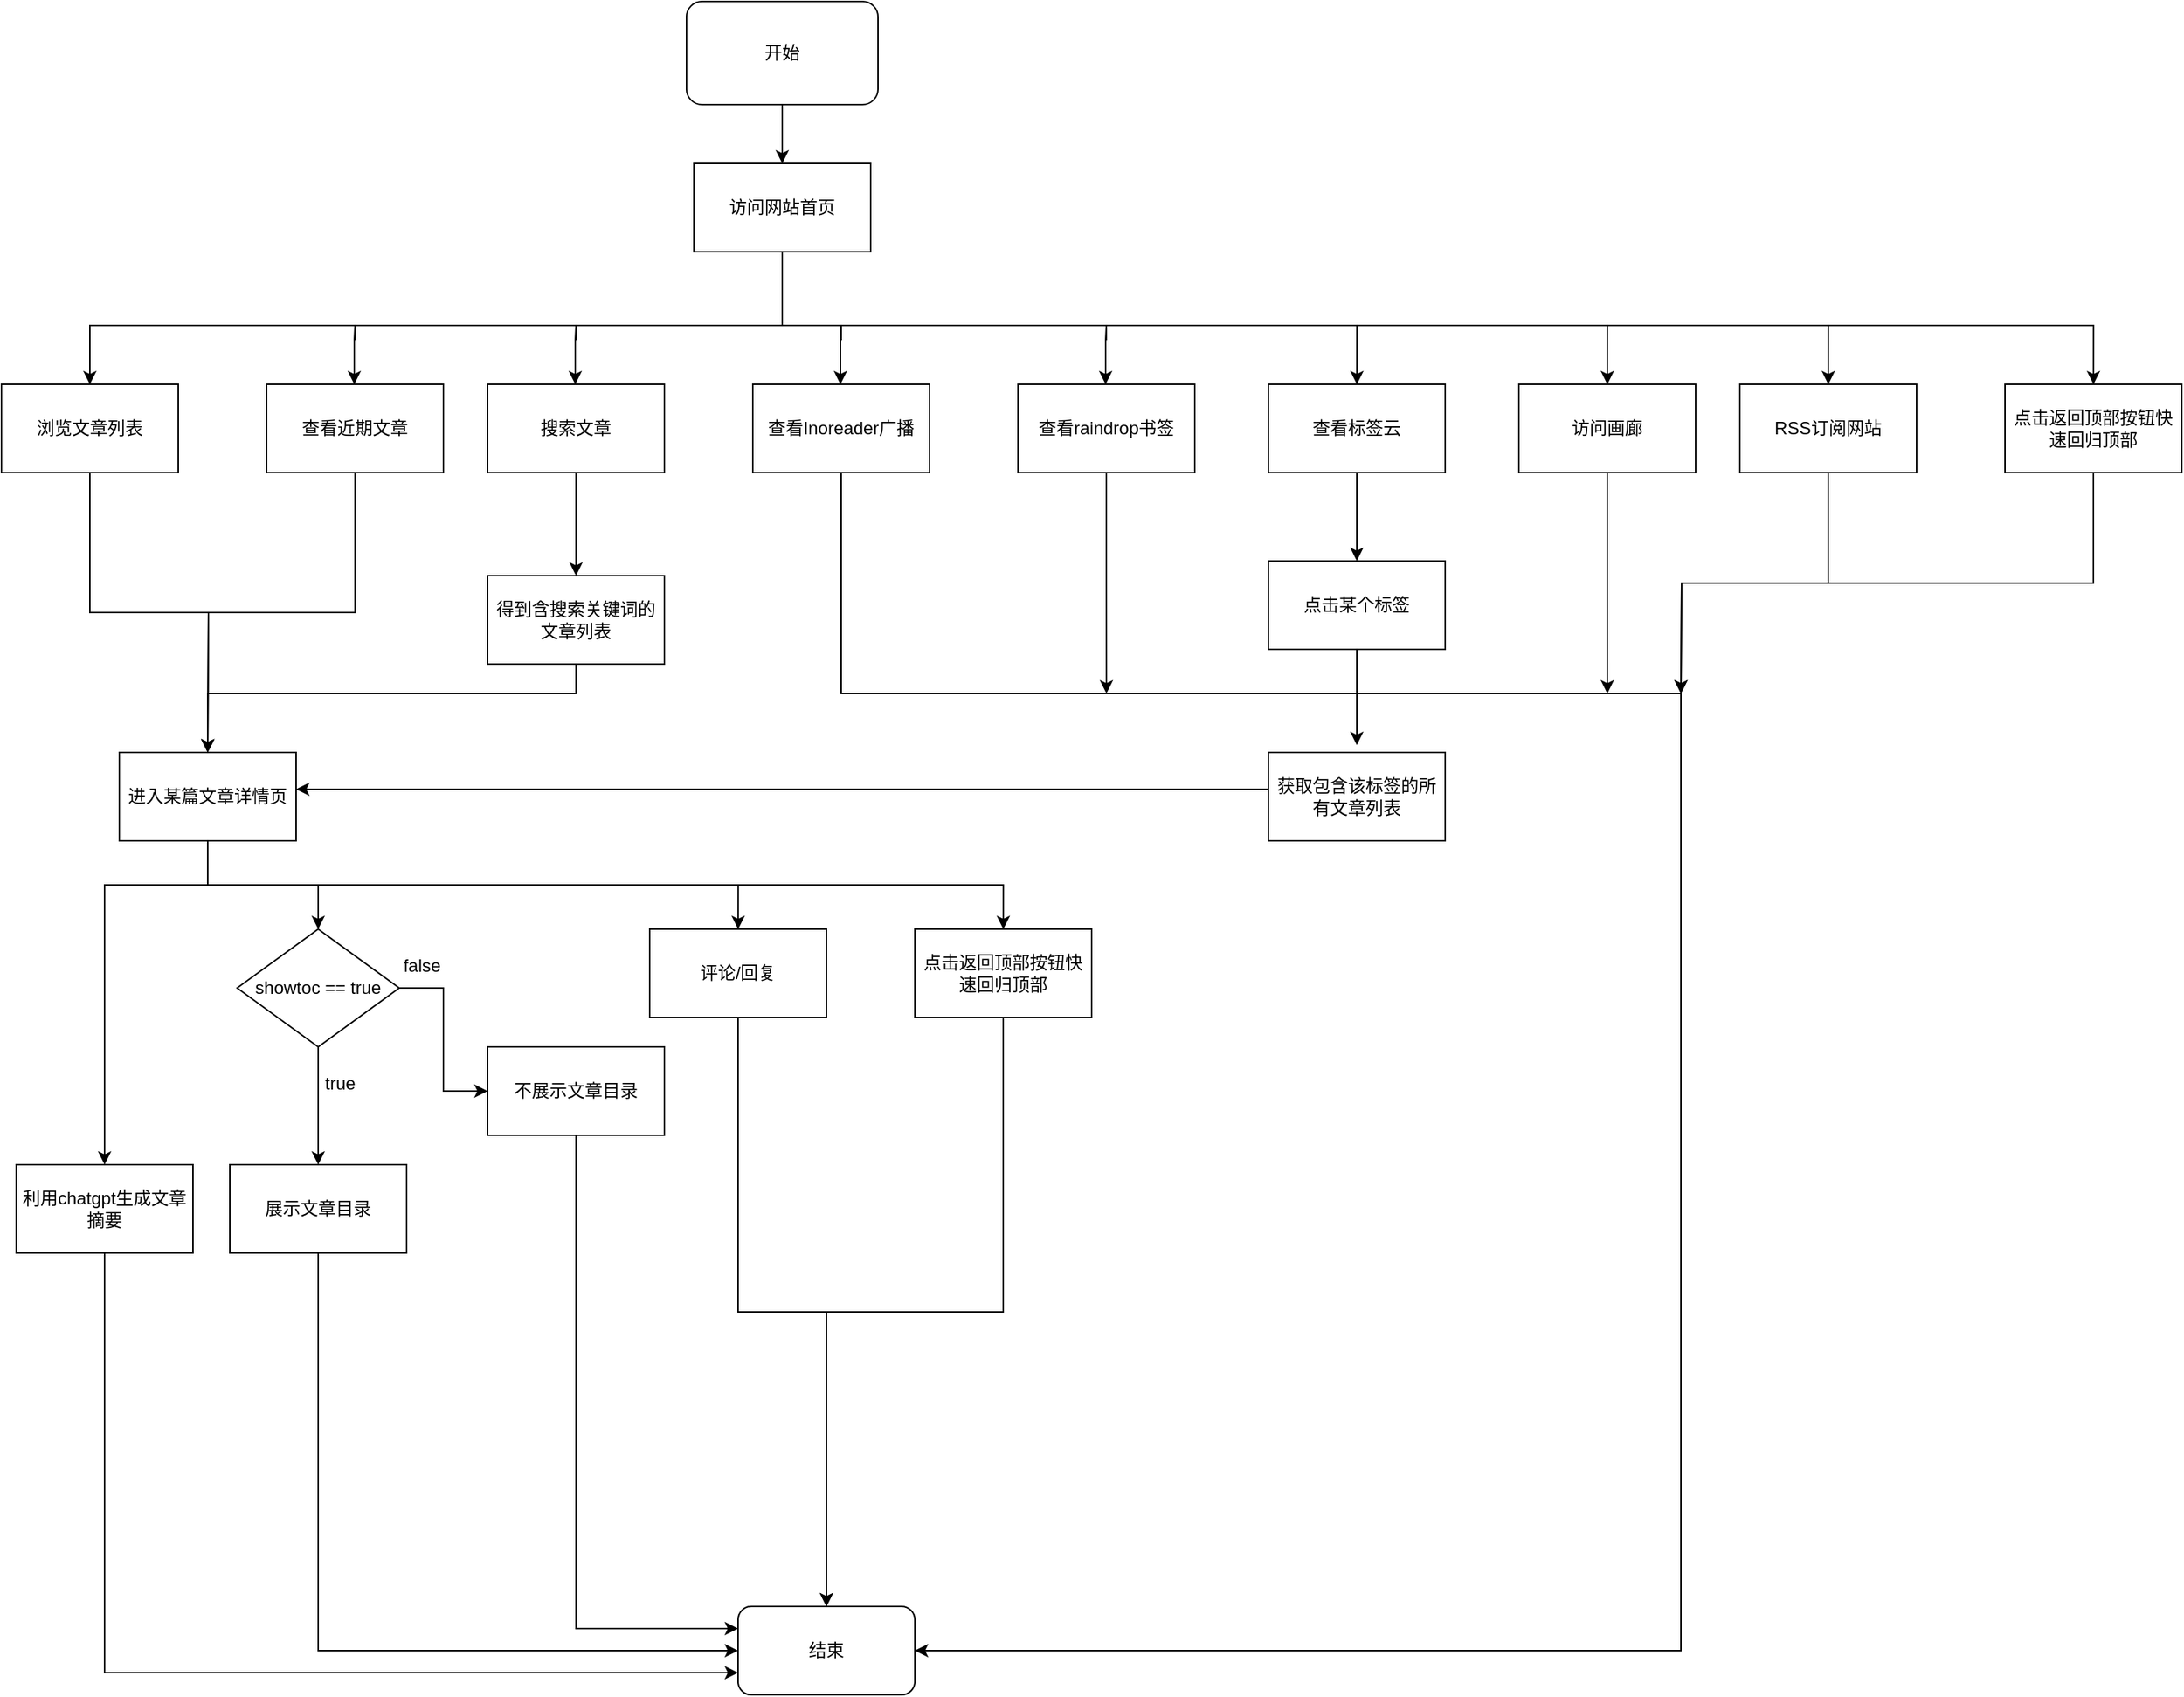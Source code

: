 <mxfile version="21.1.7" type="github">
  <diagram name="Page-1" id="w_ny85UPIUxhpSExAoRE">
    <mxGraphModel dx="2694" dy="1174" grid="1" gridSize="10" guides="1" tooltips="1" connect="1" arrows="1" fold="1" page="1" pageScale="1" pageWidth="850" pageHeight="1100" math="0" shadow="0">
      <root>
        <mxCell id="0" />
        <mxCell id="1" parent="0" />
        <mxCell id="nsbKtgYpBD2MVpABCppo-12" style="edgeStyle=orthogonalEdgeStyle;rounded=0;orthogonalLoop=1;jettySize=auto;html=1;exitX=0.5;exitY=1;exitDx=0;exitDy=0;entryX=0.5;entryY=0;entryDx=0;entryDy=0;" edge="1" parent="1" source="nsbKtgYpBD2MVpABCppo-1" target="nsbKtgYpBD2MVpABCppo-2">
          <mxGeometry relative="1" as="geometry" />
        </mxCell>
        <mxCell id="nsbKtgYpBD2MVpABCppo-1" value="开始" style="rounded=1;whiteSpace=wrap;html=1;" vertex="1" parent="1">
          <mxGeometry x="475" y="30" width="130" height="70" as="geometry" />
        </mxCell>
        <mxCell id="nsbKtgYpBD2MVpABCppo-39" style="edgeStyle=orthogonalEdgeStyle;rounded=0;orthogonalLoop=1;jettySize=auto;html=1;exitX=0.5;exitY=1;exitDx=0;exitDy=0;" edge="1" parent="1" source="nsbKtgYpBD2MVpABCppo-2">
          <mxGeometry relative="1" as="geometry">
            <mxPoint x="930.059" y="290" as="targetPoint" />
            <Array as="points">
              <mxPoint x="540" y="250" />
              <mxPoint x="930" y="250" />
            </Array>
          </mxGeometry>
        </mxCell>
        <mxCell id="nsbKtgYpBD2MVpABCppo-44" style="edgeStyle=orthogonalEdgeStyle;rounded=0;orthogonalLoop=1;jettySize=auto;html=1;exitX=0.5;exitY=1;exitDx=0;exitDy=0;entryX=0.5;entryY=0;entryDx=0;entryDy=0;" edge="1" parent="1" source="nsbKtgYpBD2MVpABCppo-2">
          <mxGeometry relative="1" as="geometry">
            <mxPoint x="70" y="290" as="targetPoint" />
            <Array as="points">
              <mxPoint x="540" y="250" />
              <mxPoint x="70" y="250" />
            </Array>
          </mxGeometry>
        </mxCell>
        <mxCell id="nsbKtgYpBD2MVpABCppo-50" style="edgeStyle=orthogonalEdgeStyle;rounded=0;orthogonalLoop=1;jettySize=auto;html=1;exitX=0.5;exitY=1;exitDx=0;exitDy=0;" edge="1" parent="1" source="nsbKtgYpBD2MVpABCppo-2">
          <mxGeometry relative="1" as="geometry">
            <mxPoint x="1100.059" y="290" as="targetPoint" />
            <Array as="points">
              <mxPoint x="540" y="250" />
              <mxPoint x="1100" y="250" />
            </Array>
          </mxGeometry>
        </mxCell>
        <mxCell id="nsbKtgYpBD2MVpABCppo-51" style="edgeStyle=orthogonalEdgeStyle;rounded=0;orthogonalLoop=1;jettySize=auto;html=1;exitX=0.5;exitY=1;exitDx=0;exitDy=0;" edge="1" parent="1" source="nsbKtgYpBD2MVpABCppo-2">
          <mxGeometry relative="1" as="geometry">
            <mxPoint x="1250.059" y="290" as="targetPoint" />
            <Array as="points">
              <mxPoint x="540" y="250" />
              <mxPoint x="1250" y="250" />
            </Array>
          </mxGeometry>
        </mxCell>
        <mxCell id="nsbKtgYpBD2MVpABCppo-55" style="edgeStyle=orthogonalEdgeStyle;rounded=0;orthogonalLoop=1;jettySize=auto;html=1;exitX=0.5;exitY=1;exitDx=0;exitDy=0;" edge="1" parent="1" source="nsbKtgYpBD2MVpABCppo-2">
          <mxGeometry relative="1" as="geometry">
            <mxPoint x="1430.059" y="290" as="targetPoint" />
            <Array as="points">
              <mxPoint x="540" y="250" />
              <mxPoint x="1430" y="250" />
            </Array>
          </mxGeometry>
        </mxCell>
        <mxCell id="nsbKtgYpBD2MVpABCppo-2" value="访问网站首页" style="rounded=0;whiteSpace=wrap;html=1;" vertex="1" parent="1">
          <mxGeometry x="480" y="140" width="120" height="60" as="geometry" />
        </mxCell>
        <mxCell id="nsbKtgYpBD2MVpABCppo-11" value="" style="edgeStyle=orthogonalEdgeStyle;rounded=0;orthogonalLoop=1;jettySize=auto;html=1;" edge="1" parent="1">
          <mxGeometry relative="1" as="geometry">
            <mxPoint x="400" y="350" as="sourcePoint" />
            <mxPoint x="400" y="420" as="targetPoint" />
          </mxGeometry>
        </mxCell>
        <mxCell id="nsbKtgYpBD2MVpABCppo-31" style="edgeStyle=orthogonalEdgeStyle;rounded=0;orthogonalLoop=1;jettySize=auto;html=1;exitX=0.5;exitY=1;exitDx=0;exitDy=0;entryX=0.5;entryY=0;entryDx=0;entryDy=0;" edge="1" parent="1">
          <mxGeometry relative="1" as="geometry">
            <mxPoint x="930" y="350" as="sourcePoint" />
            <mxPoint x="930" y="410" as="targetPoint" />
          </mxGeometry>
        </mxCell>
        <mxCell id="nsbKtgYpBD2MVpABCppo-19" style="edgeStyle=orthogonalEdgeStyle;rounded=0;orthogonalLoop=1;jettySize=auto;html=1;entryX=0.5;entryY=0;entryDx=0;entryDy=0;" edge="1" parent="1" target="nsbKtgYpBD2MVpABCppo-72">
          <mxGeometry relative="1" as="geometry">
            <mxPoint x="150.059" y="590" as="sourcePoint" />
            <mxPoint x="80" y="660" as="targetPoint" />
            <Array as="points">
              <mxPoint x="150" y="630" />
              <mxPoint x="80" y="630" />
            </Array>
          </mxGeometry>
        </mxCell>
        <mxCell id="nsbKtgYpBD2MVpABCppo-48" style="edgeStyle=orthogonalEdgeStyle;rounded=0;orthogonalLoop=1;jettySize=auto;html=1;exitX=0.5;exitY=1;exitDx=0;exitDy=0;" edge="1" parent="1">
          <mxGeometry relative="1" as="geometry">
            <mxPoint x="150" y="590" as="sourcePoint" />
            <mxPoint x="510.059" y="660" as="targetPoint" />
            <Array as="points">
              <mxPoint x="150" y="630" />
              <mxPoint x="510" y="630" />
            </Array>
          </mxGeometry>
        </mxCell>
        <mxCell id="nsbKtgYpBD2MVpABCppo-54" style="edgeStyle=orthogonalEdgeStyle;rounded=0;orthogonalLoop=1;jettySize=auto;html=1;exitX=0.5;exitY=1;exitDx=0;exitDy=0;" edge="1" parent="1">
          <mxGeometry relative="1" as="geometry">
            <mxPoint x="150" y="590" as="sourcePoint" />
            <mxPoint x="690.059" y="660" as="targetPoint" />
            <Array as="points">
              <mxPoint x="150" y="630" />
              <mxPoint x="690" y="630" />
            </Array>
          </mxGeometry>
        </mxCell>
        <mxCell id="nsbKtgYpBD2MVpABCppo-18" value="" style="edgeStyle=orthogonalEdgeStyle;rounded=0;orthogonalLoop=1;jettySize=auto;html=1;" edge="1" parent="1" source="nsbKtgYpBD2MVpABCppo-16" target="nsbKtgYpBD2MVpABCppo-17">
          <mxGeometry relative="1" as="geometry" />
        </mxCell>
        <mxCell id="nsbKtgYpBD2MVpABCppo-74" style="edgeStyle=orthogonalEdgeStyle;rounded=0;orthogonalLoop=1;jettySize=auto;html=1;exitX=1;exitY=0.5;exitDx=0;exitDy=0;entryX=0;entryY=0.5;entryDx=0;entryDy=0;" edge="1" parent="1" source="nsbKtgYpBD2MVpABCppo-16" target="nsbKtgYpBD2MVpABCppo-73">
          <mxGeometry relative="1" as="geometry" />
        </mxCell>
        <mxCell id="nsbKtgYpBD2MVpABCppo-16" value="showtoc == true" style="rhombus;whiteSpace=wrap;html=1;" vertex="1" parent="1">
          <mxGeometry x="170" y="660" width="110" height="80" as="geometry" />
        </mxCell>
        <mxCell id="nsbKtgYpBD2MVpABCppo-80" style="edgeStyle=orthogonalEdgeStyle;rounded=0;orthogonalLoop=1;jettySize=auto;html=1;exitX=0.5;exitY=1;exitDx=0;exitDy=0;entryX=0;entryY=0.5;entryDx=0;entryDy=0;" edge="1" parent="1" source="nsbKtgYpBD2MVpABCppo-17" target="nsbKtgYpBD2MVpABCppo-56">
          <mxGeometry relative="1" as="geometry" />
        </mxCell>
        <mxCell id="nsbKtgYpBD2MVpABCppo-17" value="展示文章目录" style="whiteSpace=wrap;html=1;" vertex="1" parent="1">
          <mxGeometry x="165" y="820" width="120" height="60" as="geometry" />
        </mxCell>
        <mxCell id="nsbKtgYpBD2MVpABCppo-21" value="" style="endArrow=classic;html=1;rounded=0;exitX=0.5;exitY=1;exitDx=0;exitDy=0;entryX=0.5;entryY=0;entryDx=0;entryDy=0;" edge="1" parent="1" target="nsbKtgYpBD2MVpABCppo-16">
          <mxGeometry width="50" height="50" relative="1" as="geometry">
            <mxPoint x="150" y="590" as="sourcePoint" />
            <mxPoint x="275" y="590" as="targetPoint" />
            <Array as="points">
              <mxPoint x="150" y="630" />
              <mxPoint x="225" y="630" />
            </Array>
          </mxGeometry>
        </mxCell>
        <mxCell id="nsbKtgYpBD2MVpABCppo-22" value="true" style="text;html=1;strokeColor=none;fillColor=none;align=center;verticalAlign=middle;whiteSpace=wrap;rounded=0;" vertex="1" parent="1">
          <mxGeometry x="210" y="750" width="60" height="30" as="geometry" />
        </mxCell>
        <mxCell id="nsbKtgYpBD2MVpABCppo-32" style="edgeStyle=orthogonalEdgeStyle;rounded=0;orthogonalLoop=1;jettySize=auto;html=1;exitX=0.5;exitY=1;exitDx=0;exitDy=0;entryX=0.5;entryY=0;entryDx=0;entryDy=0;" edge="1" parent="1">
          <mxGeometry relative="1" as="geometry">
            <mxPoint x="930" y="470" as="sourcePoint" />
            <mxPoint x="930" y="535" as="targetPoint" />
          </mxGeometry>
        </mxCell>
        <mxCell id="nsbKtgYpBD2MVpABCppo-30" style="edgeStyle=orthogonalEdgeStyle;rounded=0;orthogonalLoop=1;jettySize=auto;html=1;entryX=1;entryY=0.5;entryDx=0;entryDy=0;" edge="1" parent="1">
          <mxGeometry relative="1" as="geometry">
            <mxPoint x="870" y="565" as="sourcePoint" />
            <mxPoint x="210" y="565" as="targetPoint" />
          </mxGeometry>
        </mxCell>
        <mxCell id="nsbKtgYpBD2MVpABCppo-36" value="" style="endArrow=classic;html=1;rounded=0;" edge="1" parent="1">
          <mxGeometry width="50" height="50" relative="1" as="geometry">
            <mxPoint x="250" y="260" as="sourcePoint" />
            <mxPoint x="249.5" y="290" as="targetPoint" />
            <Array as="points">
              <mxPoint x="250" y="250" />
              <mxPoint x="249.5" y="260" />
            </Array>
          </mxGeometry>
        </mxCell>
        <mxCell id="nsbKtgYpBD2MVpABCppo-37" value="" style="endArrow=classic;html=1;rounded=0;" edge="1" parent="1">
          <mxGeometry width="50" height="50" relative="1" as="geometry">
            <mxPoint x="400" y="260" as="sourcePoint" />
            <mxPoint x="399.5" y="290" as="targetPoint" />
            <Array as="points">
              <mxPoint x="400" y="250" />
              <mxPoint x="399.5" y="260" />
            </Array>
          </mxGeometry>
        </mxCell>
        <mxCell id="nsbKtgYpBD2MVpABCppo-42" value="" style="endArrow=classic;html=1;rounded=0;" edge="1" parent="1">
          <mxGeometry width="50" height="50" relative="1" as="geometry">
            <mxPoint x="580" y="260" as="sourcePoint" />
            <mxPoint x="579.5" y="290" as="targetPoint" />
            <Array as="points">
              <mxPoint x="580" y="250" />
              <mxPoint x="579.5" y="260" />
            </Array>
          </mxGeometry>
        </mxCell>
        <mxCell id="nsbKtgYpBD2MVpABCppo-43" value="" style="endArrow=classic;html=1;rounded=0;" edge="1" parent="1">
          <mxGeometry width="50" height="50" relative="1" as="geometry">
            <mxPoint x="760" y="260" as="sourcePoint" />
            <mxPoint x="759.5" y="290" as="targetPoint" />
            <Array as="points">
              <mxPoint x="760" y="250" />
              <mxPoint x="759.5" y="260" />
            </Array>
          </mxGeometry>
        </mxCell>
        <mxCell id="nsbKtgYpBD2MVpABCppo-56" value="结束" style="rounded=1;whiteSpace=wrap;html=1;" vertex="1" parent="1">
          <mxGeometry x="510" y="1120" width="120" height="60" as="geometry" />
        </mxCell>
        <mxCell id="nsbKtgYpBD2MVpABCppo-58" style="edgeStyle=orthogonalEdgeStyle;rounded=0;orthogonalLoop=1;jettySize=auto;html=1;exitX=0.5;exitY=1;exitDx=0;exitDy=0;entryX=0.5;entryY=0;entryDx=0;entryDy=0;" edge="1" parent="1" source="nsbKtgYpBD2MVpABCppo-57">
          <mxGeometry relative="1" as="geometry">
            <mxPoint x="150" y="540" as="targetPoint" />
          </mxGeometry>
        </mxCell>
        <mxCell id="nsbKtgYpBD2MVpABCppo-57" value="浏览文章列表" style="rounded=0;whiteSpace=wrap;html=1;" vertex="1" parent="1">
          <mxGeometry x="10" y="290" width="120" height="60" as="geometry" />
        </mxCell>
        <mxCell id="nsbKtgYpBD2MVpABCppo-60" style="edgeStyle=orthogonalEdgeStyle;rounded=0;orthogonalLoop=1;jettySize=auto;html=1;exitX=0.5;exitY=1;exitDx=0;exitDy=0;entryX=0.5;entryY=0;entryDx=0;entryDy=0;" edge="1" parent="1" source="nsbKtgYpBD2MVpABCppo-59">
          <mxGeometry relative="1" as="geometry">
            <mxPoint x="150" y="540" as="targetPoint" />
          </mxGeometry>
        </mxCell>
        <mxCell id="nsbKtgYpBD2MVpABCppo-59" value="查看近期文章" style="rounded=0;whiteSpace=wrap;html=1;" vertex="1" parent="1">
          <mxGeometry x="190" y="290" width="120" height="60" as="geometry" />
        </mxCell>
        <mxCell id="nsbKtgYpBD2MVpABCppo-61" value="搜索文章" style="rounded=0;whiteSpace=wrap;html=1;" vertex="1" parent="1">
          <mxGeometry x="340" y="290" width="120" height="60" as="geometry" />
        </mxCell>
        <mxCell id="nsbKtgYpBD2MVpABCppo-93" style="edgeStyle=orthogonalEdgeStyle;rounded=0;orthogonalLoop=1;jettySize=auto;html=1;exitX=0.5;exitY=1;exitDx=0;exitDy=0;entryX=0.5;entryY=0;entryDx=0;entryDy=0;" edge="1" parent="1" source="nsbKtgYpBD2MVpABCppo-62" target="nsbKtgYpBD2MVpABCppo-71">
          <mxGeometry relative="1" as="geometry">
            <Array as="points">
              <mxPoint x="400" y="500" />
              <mxPoint x="150" y="500" />
            </Array>
          </mxGeometry>
        </mxCell>
        <mxCell id="nsbKtgYpBD2MVpABCppo-62" value="得到含搜索关键词的文章列表" style="rounded=0;whiteSpace=wrap;html=1;" vertex="1" parent="1">
          <mxGeometry x="340" y="420" width="120" height="60" as="geometry" />
        </mxCell>
        <mxCell id="nsbKtgYpBD2MVpABCppo-95" style="edgeStyle=orthogonalEdgeStyle;rounded=0;orthogonalLoop=1;jettySize=auto;html=1;exitX=0.5;exitY=1;exitDx=0;exitDy=0;entryX=1;entryY=0.5;entryDx=0;entryDy=0;" edge="1" parent="1" source="nsbKtgYpBD2MVpABCppo-63" target="nsbKtgYpBD2MVpABCppo-56">
          <mxGeometry relative="1" as="geometry">
            <mxPoint x="1110" y="850" as="targetPoint" />
            <Array as="points">
              <mxPoint x="580" y="500" />
              <mxPoint x="1150" y="500" />
              <mxPoint x="1150" y="1150" />
            </Array>
          </mxGeometry>
        </mxCell>
        <mxCell id="nsbKtgYpBD2MVpABCppo-63" value="查看Inoreader广播" style="rounded=0;whiteSpace=wrap;html=1;" vertex="1" parent="1">
          <mxGeometry x="520" y="290" width="120" height="60" as="geometry" />
        </mxCell>
        <mxCell id="nsbKtgYpBD2MVpABCppo-87" style="edgeStyle=orthogonalEdgeStyle;rounded=0;orthogonalLoop=1;jettySize=auto;html=1;exitX=0.5;exitY=1;exitDx=0;exitDy=0;" edge="1" parent="1" source="nsbKtgYpBD2MVpABCppo-64">
          <mxGeometry relative="1" as="geometry">
            <mxPoint x="760.059" y="500" as="targetPoint" />
          </mxGeometry>
        </mxCell>
        <mxCell id="nsbKtgYpBD2MVpABCppo-64" value="查看raindrop书签" style="rounded=0;whiteSpace=wrap;html=1;" vertex="1" parent="1">
          <mxGeometry x="700" y="290" width="120" height="60" as="geometry" />
        </mxCell>
        <mxCell id="nsbKtgYpBD2MVpABCppo-65" value="查看标签云" style="rounded=0;whiteSpace=wrap;html=1;" vertex="1" parent="1">
          <mxGeometry x="870" y="290" width="120" height="60" as="geometry" />
        </mxCell>
        <mxCell id="nsbKtgYpBD2MVpABCppo-66" value="点击某个标签" style="rounded=0;whiteSpace=wrap;html=1;" vertex="1" parent="1">
          <mxGeometry x="870" y="410" width="120" height="60" as="geometry" />
        </mxCell>
        <mxCell id="nsbKtgYpBD2MVpABCppo-67" value="获取包含该标签的所有文章列表" style="rounded=0;whiteSpace=wrap;html=1;" vertex="1" parent="1">
          <mxGeometry x="870" y="540" width="120" height="60" as="geometry" />
        </mxCell>
        <mxCell id="nsbKtgYpBD2MVpABCppo-88" style="edgeStyle=orthogonalEdgeStyle;rounded=0;orthogonalLoop=1;jettySize=auto;html=1;exitX=0.5;exitY=1;exitDx=0;exitDy=0;" edge="1" parent="1" source="nsbKtgYpBD2MVpABCppo-68">
          <mxGeometry relative="1" as="geometry">
            <mxPoint x="1100.059" y="500" as="targetPoint" />
          </mxGeometry>
        </mxCell>
        <mxCell id="nsbKtgYpBD2MVpABCppo-68" value="访问画廊" style="rounded=0;whiteSpace=wrap;html=1;" vertex="1" parent="1">
          <mxGeometry x="1040" y="290" width="120" height="60" as="geometry" />
        </mxCell>
        <mxCell id="nsbKtgYpBD2MVpABCppo-89" style="edgeStyle=orthogonalEdgeStyle;rounded=0;orthogonalLoop=1;jettySize=auto;html=1;exitX=0.5;exitY=1;exitDx=0;exitDy=0;" edge="1" parent="1" source="nsbKtgYpBD2MVpABCppo-69">
          <mxGeometry relative="1" as="geometry">
            <mxPoint x="1150" y="500" as="targetPoint" />
          </mxGeometry>
        </mxCell>
        <mxCell id="nsbKtgYpBD2MVpABCppo-69" value="RSS订阅网站" style="rounded=0;whiteSpace=wrap;html=1;" vertex="1" parent="1">
          <mxGeometry x="1190" y="290" width="120" height="60" as="geometry" />
        </mxCell>
        <mxCell id="nsbKtgYpBD2MVpABCppo-90" style="edgeStyle=orthogonalEdgeStyle;rounded=0;orthogonalLoop=1;jettySize=auto;html=1;exitX=0.5;exitY=1;exitDx=0;exitDy=0;" edge="1" parent="1" source="nsbKtgYpBD2MVpABCppo-70">
          <mxGeometry relative="1" as="geometry">
            <mxPoint x="1150" y="500" as="targetPoint" />
          </mxGeometry>
        </mxCell>
        <mxCell id="nsbKtgYpBD2MVpABCppo-70" value="点击返回顶部按钮快速回归顶部" style="rounded=0;whiteSpace=wrap;html=1;" vertex="1" parent="1">
          <mxGeometry x="1370" y="290" width="120" height="60" as="geometry" />
        </mxCell>
        <mxCell id="nsbKtgYpBD2MVpABCppo-71" value="进入某篇文章详情页" style="rounded=0;whiteSpace=wrap;html=1;" vertex="1" parent="1">
          <mxGeometry x="90" y="540" width="120" height="60" as="geometry" />
        </mxCell>
        <mxCell id="nsbKtgYpBD2MVpABCppo-79" style="edgeStyle=orthogonalEdgeStyle;rounded=0;orthogonalLoop=1;jettySize=auto;html=1;exitX=0.5;exitY=1;exitDx=0;exitDy=0;entryX=0;entryY=0.75;entryDx=0;entryDy=0;" edge="1" parent="1" source="nsbKtgYpBD2MVpABCppo-72" target="nsbKtgYpBD2MVpABCppo-56">
          <mxGeometry relative="1" as="geometry" />
        </mxCell>
        <mxCell id="nsbKtgYpBD2MVpABCppo-72" value="利用chatgpt生成文章摘要" style="rounded=0;whiteSpace=wrap;html=1;" vertex="1" parent="1">
          <mxGeometry x="20" y="820" width="120" height="60" as="geometry" />
        </mxCell>
        <mxCell id="nsbKtgYpBD2MVpABCppo-81" style="edgeStyle=orthogonalEdgeStyle;rounded=0;orthogonalLoop=1;jettySize=auto;html=1;exitX=0.5;exitY=1;exitDx=0;exitDy=0;entryX=0;entryY=0.25;entryDx=0;entryDy=0;" edge="1" parent="1" source="nsbKtgYpBD2MVpABCppo-73" target="nsbKtgYpBD2MVpABCppo-56">
          <mxGeometry relative="1" as="geometry" />
        </mxCell>
        <mxCell id="nsbKtgYpBD2MVpABCppo-73" value="不展示文章目录" style="rounded=0;whiteSpace=wrap;html=1;" vertex="1" parent="1">
          <mxGeometry x="340" y="740" width="120" height="60" as="geometry" />
        </mxCell>
        <mxCell id="nsbKtgYpBD2MVpABCppo-82" style="edgeStyle=orthogonalEdgeStyle;rounded=0;orthogonalLoop=1;jettySize=auto;html=1;exitX=0.5;exitY=1;exitDx=0;exitDy=0;entryX=0.5;entryY=0;entryDx=0;entryDy=0;" edge="1" parent="1" source="nsbKtgYpBD2MVpABCppo-75" target="nsbKtgYpBD2MVpABCppo-56">
          <mxGeometry relative="1" as="geometry" />
        </mxCell>
        <mxCell id="nsbKtgYpBD2MVpABCppo-75" value="评论/回复" style="rounded=0;whiteSpace=wrap;html=1;" vertex="1" parent="1">
          <mxGeometry x="450" y="660" width="120" height="60" as="geometry" />
        </mxCell>
        <mxCell id="nsbKtgYpBD2MVpABCppo-83" style="edgeStyle=orthogonalEdgeStyle;rounded=0;orthogonalLoop=1;jettySize=auto;html=1;exitX=0.5;exitY=1;exitDx=0;exitDy=0;entryX=0.5;entryY=0;entryDx=0;entryDy=0;" edge="1" parent="1" source="nsbKtgYpBD2MVpABCppo-76" target="nsbKtgYpBD2MVpABCppo-56">
          <mxGeometry relative="1" as="geometry">
            <mxPoint x="570" y="1110" as="targetPoint" />
            <Array as="points">
              <mxPoint x="690" y="920" />
              <mxPoint x="570" y="920" />
            </Array>
          </mxGeometry>
        </mxCell>
        <mxCell id="nsbKtgYpBD2MVpABCppo-76" value="点击返回顶部按钮快速回归顶部" style="rounded=0;whiteSpace=wrap;html=1;" vertex="1" parent="1">
          <mxGeometry x="630" y="660" width="120" height="60" as="geometry" />
        </mxCell>
        <mxCell id="nsbKtgYpBD2MVpABCppo-96" value="false" style="text;html=1;align=center;verticalAlign=middle;resizable=0;points=[];autosize=1;strokeColor=none;fillColor=none;" vertex="1" parent="1">
          <mxGeometry x="270" y="670" width="50" height="30" as="geometry" />
        </mxCell>
      </root>
    </mxGraphModel>
  </diagram>
</mxfile>
